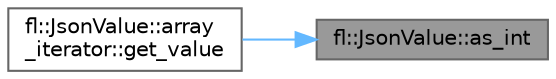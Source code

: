 digraph "fl::JsonValue::as_int"
{
 // INTERACTIVE_SVG=YES
 // LATEX_PDF_SIZE
  bgcolor="transparent";
  edge [fontname=Helvetica,fontsize=10,labelfontname=Helvetica,labelfontsize=10];
  node [fontname=Helvetica,fontsize=10,shape=box,height=0.2,width=0.4];
  rankdir="RL";
  Node1 [id="Node000001",label="fl::JsonValue::as_int",height=0.2,width=0.4,color="gray40", fillcolor="grey60", style="filled", fontcolor="black",tooltip=" "];
  Node1 -> Node2 [id="edge1_Node000001_Node000002",dir="back",color="steelblue1",style="solid",tooltip=" "];
  Node2 [id="Node000002",label="fl::JsonValue::array\l_iterator::get_value",height=0.2,width=0.4,color="grey40", fillcolor="white", style="filled",URL="$d5/d65/classfl_1_1_json_value_1_1array__iterator_a6dc09dc59e7275e2d0237983e42497a2.html#a6dc09dc59e7275e2d0237983e42497a2",tooltip=" "];
}

